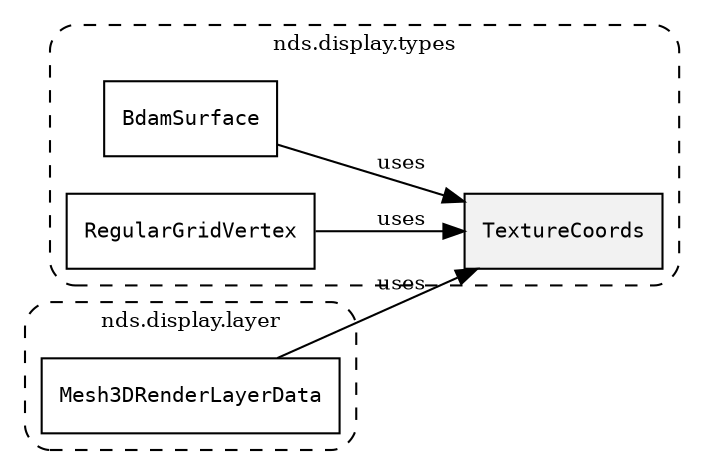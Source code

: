 /**
 * This dot file creates symbol collaboration diagram for TextureCoords.
 */
digraph ZSERIO
{
    node [shape=box, fontsize=10];
    rankdir="LR";
    fontsize=10;
    tooltip="TextureCoords collaboration diagram";

    subgraph "cluster_nds.display.types"
    {
        style="dashed, rounded";
        label="nds.display.types";
        tooltip="Package nds.display.types";
        href="../../../content/packages/nds.display.types.html#Package-nds-display-types";
        target="_parent";

        "TextureCoords" [style="filled", fillcolor="#0000000D", target="_parent", label=<<font face="monospace"><table align="center" border="0" cellspacing="0" cellpadding="0"><tr><td href="../../../content/packages/nds.display.types.html#Structure-TextureCoords" title="Structure defined in nds.display.types">TextureCoords</td></tr></table></font>>];
        "BdamSurface" [target="_parent", label=<<font face="monospace"><table align="center" border="0" cellspacing="0" cellpadding="0"><tr><td href="../../../content/packages/nds.display.types.html#Structure-BdamSurface" title="Structure defined in nds.display.types">BdamSurface</td></tr></table></font>>];
        "RegularGridVertex" [target="_parent", label=<<font face="monospace"><table align="center" border="0" cellspacing="0" cellpadding="0"><tr><td href="../../../content/packages/nds.display.types.html#Structure-RegularGridVertex" title="Structure defined in nds.display.types">RegularGridVertex</td></tr></table></font>>];
    }

    subgraph "cluster_nds.display.layer"
    {
        style="dashed, rounded";
        label="nds.display.layer";
        tooltip="Package nds.display.layer";
        href="../../../content/packages/nds.display.layer.html#Package-nds-display-layer";
        target="_parent";

        "Mesh3DRenderLayerData" [target="_parent", label=<<font face="monospace"><table align="center" border="0" cellspacing="0" cellpadding="0"><tr><td href="../../../content/packages/nds.display.layer.html#Structure-Mesh3DRenderLayerData" title="Structure defined in nds.display.layer">Mesh3DRenderLayerData</td></tr></table></font>>];
    }

    "Mesh3DRenderLayerData" -> "TextureCoords" [label="uses", fontsize=10];
    "BdamSurface" -> "TextureCoords" [label="uses", fontsize=10];
    "RegularGridVertex" -> "TextureCoords" [label="uses", fontsize=10];
}
